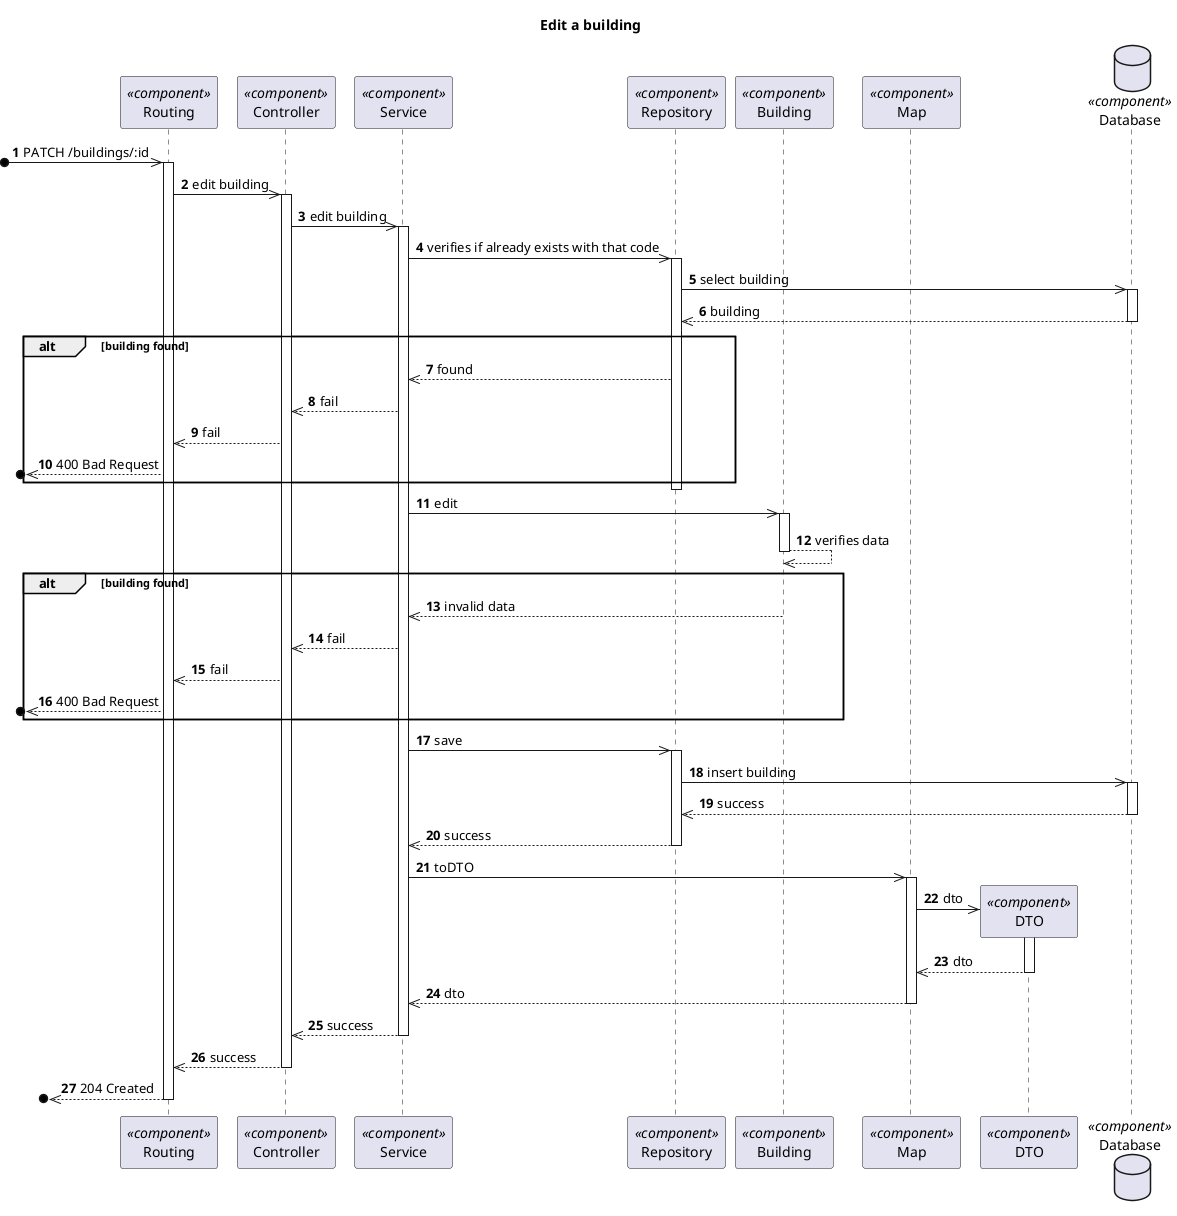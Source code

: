 @startuml Process View - Level 3

autonumber
skinparam packageStyle rect

title Edit a building

participant "Routing" as routing <<component>>
participant "Controller" as controller <<component>>
participant "Service" as service <<component>>
participant "Repository" as buildingrepo <<component>>
participant "Building" as building <<component>>
participant "Map" as map <<component>>
participant "DTO" as dto <<component>>
database "Database" as db <<component>>

?o->> routing : PATCH /buildings/:id
activate routing
routing ->> controller : edit building

activate controller
controller ->> service : edit building

activate service
service ->> buildingrepo : verifies if already exists with that code

activate buildingrepo
buildingrepo ->> db : select building
activate db
db -->> buildingrepo : building
deactivate db
alt building found
    buildingrepo -->> service :  found

    service -->> controller : fail
    controller -->> routing : fail
    ?o<<-- routing : 400 Bad Request
end alt

deactivate buildingrepo

service ->> building : edit
activate building
building -->> building: verifies data


deactivate building

alt building found
    building -->> service : invalid data

    service -->> controller : fail
    controller -->> routing : fail
    ?o<<-- routing : 400 Bad Request
end alt






service ->> buildingrepo : save
activate buildingrepo

buildingrepo ->> db : insert building

activate db
db -->> buildingrepo : success

deactivate db
buildingrepo -->> service : success
deactivate buildingrepo

service ->> map: toDTO
activate map
map ->> dto**: dto
activate dto
dto -->> map: dto
deactivate dto
map-->> service: dto
deactivate map


deactivate buildingrepo

service -->> controller : success
deactivate service

controller -->> routing : success
deactivate controller

?o<<-- routing : 204 Created
deactivate routing

@enduml

